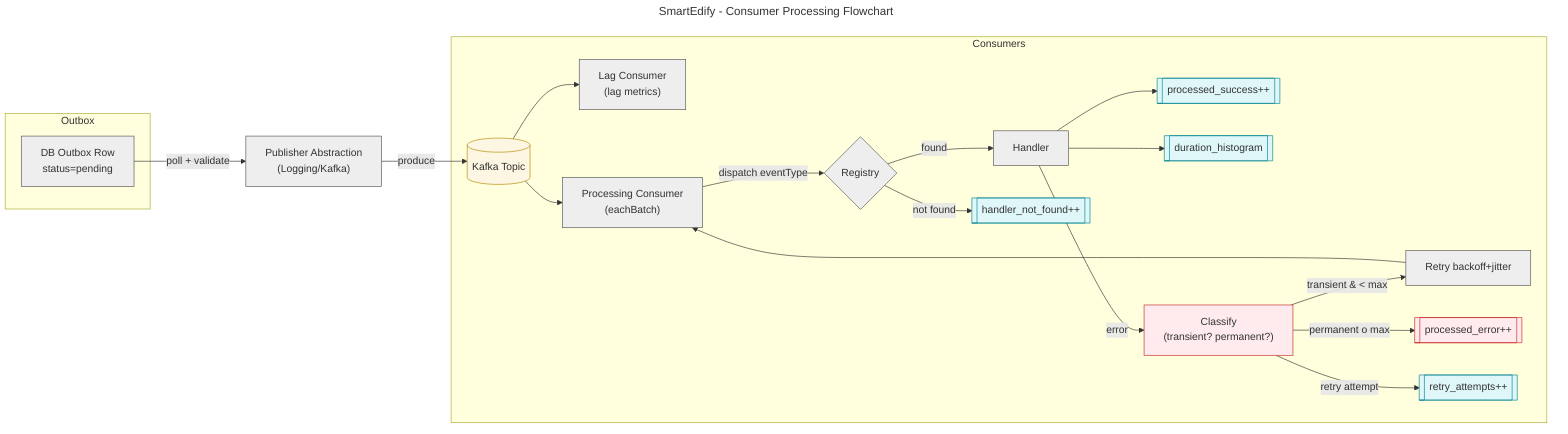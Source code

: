 ---
title: SmartEdify - Consumer Processing Flowchart
---
%% Consumer Processing Flowchart
flowchart LR
    subgraph Outbox
        A["DB Outbox Row\nstatus=pending"]
    end
    A -->|poll + validate| B["Publisher Abstraction\n(Logging/Kafka)"]
    B -->|produce| K[(Kafka Topic)]
    subgraph Consumers
        K --> C1["Lag Consumer\n(lag metrics)"]
        K --> C2["Processing Consumer\n(eachBatch)"]
        C2 -->|dispatch eventType| R{Registry}
        R -->|found| H1["Handler"]
        R -->|not found| NF[[handler_not_found++]]
        H1 --> M1[[processed_success++]]
        H1 --> D1[[duration_histogram]]
        H1 -->|error| E["Classify\n(transient? permanent?)"]
        E -->|transient & < max| RT["Retry backoff+jitter"]
        RT --> C2
        E -->|permanent o max| FL[[processed_error++]]
        E -->|retry attempt| RA[[retry_attempts++]]
    end
    classDef store fill:#fdf6e3,stroke:#b58900;
    classDef proc fill:#eee,stroke:#555;
    classDef metric fill:#e0f7fa,stroke:#00838f;
    classDef error fill:#ffebee,stroke:#c62828;
    class K store;
    class A,B,C1,C2,R,H1,E,RT proc;
    class M1,D1,NF,RA,FL metric;
    class E,FL error;